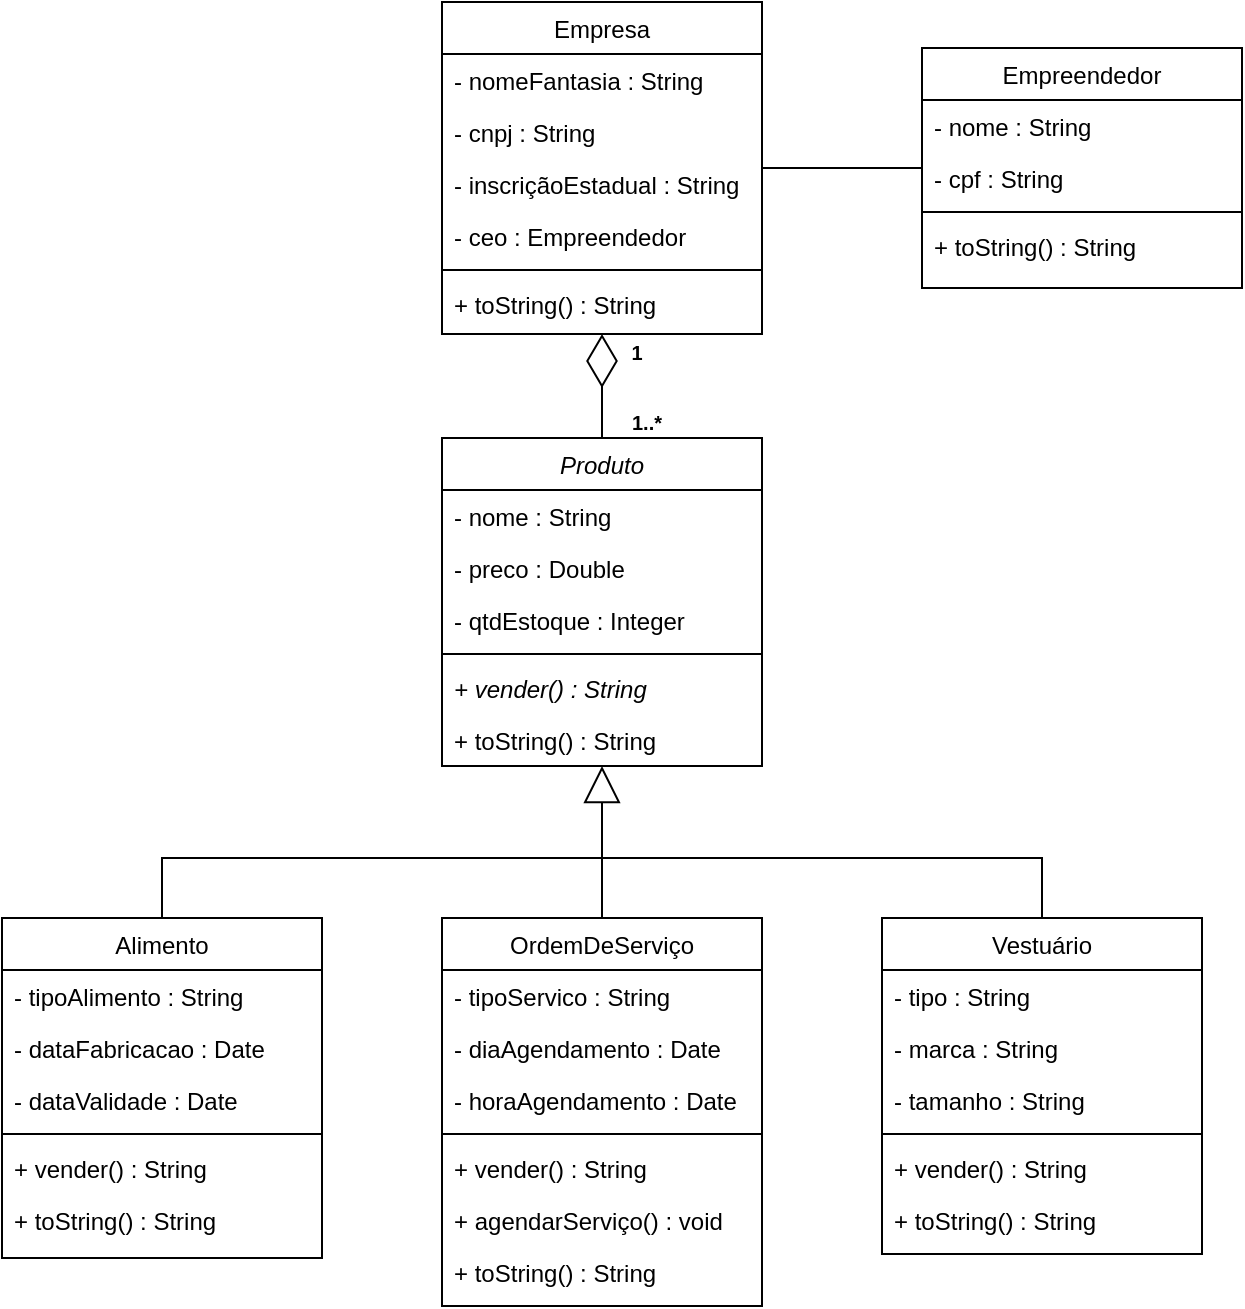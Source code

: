<mxfile version="16.6.3" type="device"><diagram id="C5RBs43oDa-KdzZeNtuy" name="Page-1"><mxGraphModel dx="754" dy="435" grid="0" gridSize="10" guides="1" tooltips="1" connect="1" arrows="1" fold="1" page="0" pageScale="1" pageWidth="827" pageHeight="1169" background="none" math="0" shadow="0"><root><mxCell id="WIyWlLk6GJQsqaUBKTNV-0"/><mxCell id="WIyWlLk6GJQsqaUBKTNV-1" parent="WIyWlLk6GJQsqaUBKTNV-0"/><mxCell id="zkfFHV4jXpPFQw0GAbJ--0" value="Produto" style="swimlane;fontStyle=2;align=center;verticalAlign=top;childLayout=stackLayout;horizontal=1;startSize=26;horizontalStack=0;resizeParent=1;resizeLast=0;collapsible=1;marginBottom=0;rounded=0;shadow=0;strokeWidth=1;" parent="WIyWlLk6GJQsqaUBKTNV-1" vertex="1"><mxGeometry x="360" y="250" width="160" height="164" as="geometry"><mxRectangle x="230" y="140" width="160" height="26" as="alternateBounds"/></mxGeometry></mxCell><mxCell id="zkfFHV4jXpPFQw0GAbJ--1" value="- nome : String" style="text;align=left;verticalAlign=top;spacingLeft=4;spacingRight=4;overflow=hidden;rotatable=0;points=[[0,0.5],[1,0.5]];portConstraint=eastwest;" parent="zkfFHV4jXpPFQw0GAbJ--0" vertex="1"><mxGeometry y="26" width="160" height="26" as="geometry"/></mxCell><mxCell id="zkfFHV4jXpPFQw0GAbJ--2" value="- preco : Double" style="text;align=left;verticalAlign=top;spacingLeft=4;spacingRight=4;overflow=hidden;rotatable=0;points=[[0,0.5],[1,0.5]];portConstraint=eastwest;rounded=0;shadow=0;html=0;" parent="zkfFHV4jXpPFQw0GAbJ--0" vertex="1"><mxGeometry y="52" width="160" height="26" as="geometry"/></mxCell><mxCell id="hxQ1O0fsuTuE8obJYea_-57" value="- qtdEstoque : Integer" style="text;align=left;verticalAlign=top;spacingLeft=4;spacingRight=4;overflow=hidden;rotatable=0;points=[[0,0.5],[1,0.5]];portConstraint=eastwest;rounded=0;shadow=0;html=0;" vertex="1" parent="zkfFHV4jXpPFQw0GAbJ--0"><mxGeometry y="78" width="160" height="26" as="geometry"/></mxCell><mxCell id="zkfFHV4jXpPFQw0GAbJ--4" value="" style="line;html=1;strokeWidth=1;align=left;verticalAlign=middle;spacingTop=-1;spacingLeft=3;spacingRight=3;rotatable=0;labelPosition=right;points=[];portConstraint=eastwest;" parent="zkfFHV4jXpPFQw0GAbJ--0" vertex="1"><mxGeometry y="104" width="160" height="8" as="geometry"/></mxCell><mxCell id="hxQ1O0fsuTuE8obJYea_-59" value="+ vender() : String" style="text;align=left;verticalAlign=top;spacingLeft=4;spacingRight=4;overflow=hidden;rotatable=0;points=[[0,0.5],[1,0.5]];portConstraint=eastwest;fontStyle=2" vertex="1" parent="zkfFHV4jXpPFQw0GAbJ--0"><mxGeometry y="112" width="160" height="26" as="geometry"/></mxCell><mxCell id="zkfFHV4jXpPFQw0GAbJ--5" value="+ toString() : String" style="text;align=left;verticalAlign=top;spacingLeft=4;spacingRight=4;overflow=hidden;rotatable=0;points=[[0,0.5],[1,0.5]];portConstraint=eastwest;fontStyle=0" parent="zkfFHV4jXpPFQw0GAbJ--0" vertex="1"><mxGeometry y="138" width="160" height="26" as="geometry"/></mxCell><mxCell id="zkfFHV4jXpPFQw0GAbJ--6" value="Alimento" style="swimlane;fontStyle=0;align=center;verticalAlign=top;childLayout=stackLayout;horizontal=1;startSize=26;horizontalStack=0;resizeParent=1;resizeLast=0;collapsible=1;marginBottom=0;rounded=0;shadow=0;strokeWidth=1;" parent="WIyWlLk6GJQsqaUBKTNV-1" vertex="1"><mxGeometry x="140" y="490" width="160" height="170" as="geometry"><mxRectangle x="120" y="460" width="160" height="26" as="alternateBounds"/></mxGeometry></mxCell><mxCell id="hxQ1O0fsuTuE8obJYea_-58" value="- tipoAlimento : String" style="text;align=left;verticalAlign=top;spacingLeft=4;spacingRight=4;overflow=hidden;rotatable=0;points=[[0,0.5],[1,0.5]];portConstraint=eastwest;rounded=0;shadow=0;html=0;" vertex="1" parent="zkfFHV4jXpPFQw0GAbJ--6"><mxGeometry y="26" width="160" height="26" as="geometry"/></mxCell><mxCell id="zkfFHV4jXpPFQw0GAbJ--8" value="- dataFabricacao : Date" style="text;align=left;verticalAlign=top;spacingLeft=4;spacingRight=4;overflow=hidden;rotatable=0;points=[[0,0.5],[1,0.5]];portConstraint=eastwest;rounded=0;shadow=0;html=0;" parent="zkfFHV4jXpPFQw0GAbJ--6" vertex="1"><mxGeometry y="52" width="160" height="26" as="geometry"/></mxCell><mxCell id="zkfFHV4jXpPFQw0GAbJ--7" value="- dataValidade : Date" style="text;align=left;verticalAlign=top;spacingLeft=4;spacingRight=4;overflow=hidden;rotatable=0;points=[[0,0.5],[1,0.5]];portConstraint=eastwest;" parent="zkfFHV4jXpPFQw0GAbJ--6" vertex="1"><mxGeometry y="78" width="160" height="26" as="geometry"/></mxCell><mxCell id="zkfFHV4jXpPFQw0GAbJ--9" value="" style="line;html=1;strokeWidth=1;align=left;verticalAlign=middle;spacingTop=-1;spacingLeft=3;spacingRight=3;rotatable=0;labelPosition=right;points=[];portConstraint=eastwest;" parent="zkfFHV4jXpPFQw0GAbJ--6" vertex="1"><mxGeometry y="104" width="160" height="8" as="geometry"/></mxCell><mxCell id="hxQ1O0fsuTuE8obJYea_-61" value="+ vender() : String" style="text;align=left;verticalAlign=top;spacingLeft=4;spacingRight=4;overflow=hidden;rotatable=0;points=[[0,0.5],[1,0.5]];portConstraint=eastwest;" vertex="1" parent="zkfFHV4jXpPFQw0GAbJ--6"><mxGeometry y="112" width="160" height="26" as="geometry"/></mxCell><mxCell id="zkfFHV4jXpPFQw0GAbJ--11" value="+ toString() : String" style="text;align=left;verticalAlign=top;spacingLeft=4;spacingRight=4;overflow=hidden;rotatable=0;points=[[0,0.5],[1,0.5]];portConstraint=eastwest;" parent="zkfFHV4jXpPFQw0GAbJ--6" vertex="1"><mxGeometry y="138" width="160" height="26" as="geometry"/></mxCell><mxCell id="hxQ1O0fsuTuE8obJYea_-0" value="OrdemDeServiço" style="swimlane;fontStyle=0;align=center;verticalAlign=top;childLayout=stackLayout;horizontal=1;startSize=26;horizontalStack=0;resizeParent=1;resizeLast=0;collapsible=1;marginBottom=0;rounded=0;shadow=0;strokeWidth=1;" vertex="1" parent="WIyWlLk6GJQsqaUBKTNV-1"><mxGeometry x="360" y="490" width="160" height="194" as="geometry"><mxRectangle x="360" y="460" width="160" height="26" as="alternateBounds"/></mxGeometry></mxCell><mxCell id="hxQ1O0fsuTuE8obJYea_-72" value="- tipoServico : String" style="text;align=left;verticalAlign=top;spacingLeft=4;spacingRight=4;overflow=hidden;rotatable=0;points=[[0,0.5],[1,0.5]];portConstraint=eastwest;" vertex="1" parent="hxQ1O0fsuTuE8obJYea_-0"><mxGeometry y="26" width="160" height="26" as="geometry"/></mxCell><mxCell id="hxQ1O0fsuTuE8obJYea_-1" value="- diaAgendamento : Date" style="text;align=left;verticalAlign=top;spacingLeft=4;spacingRight=4;overflow=hidden;rotatable=0;points=[[0,0.5],[1,0.5]];portConstraint=eastwest;" vertex="1" parent="hxQ1O0fsuTuE8obJYea_-0"><mxGeometry y="52" width="160" height="26" as="geometry"/></mxCell><mxCell id="hxQ1O0fsuTuE8obJYea_-2" value="- horaAgendamento : Date" style="text;align=left;verticalAlign=top;spacingLeft=4;spacingRight=4;overflow=hidden;rotatable=0;points=[[0,0.5],[1,0.5]];portConstraint=eastwest;rounded=0;shadow=0;html=0;" vertex="1" parent="hxQ1O0fsuTuE8obJYea_-0"><mxGeometry y="78" width="160" height="26" as="geometry"/></mxCell><mxCell id="hxQ1O0fsuTuE8obJYea_-3" value="" style="line;html=1;strokeWidth=1;align=left;verticalAlign=middle;spacingTop=-1;spacingLeft=3;spacingRight=3;rotatable=0;labelPosition=right;points=[];portConstraint=eastwest;" vertex="1" parent="hxQ1O0fsuTuE8obJYea_-0"><mxGeometry y="104" width="160" height="8" as="geometry"/></mxCell><mxCell id="hxQ1O0fsuTuE8obJYea_-63" value="+ vender() : String" style="text;align=left;verticalAlign=top;spacingLeft=4;spacingRight=4;overflow=hidden;rotatable=0;points=[[0,0.5],[1,0.5]];portConstraint=eastwest;" vertex="1" parent="hxQ1O0fsuTuE8obJYea_-0"><mxGeometry y="112" width="160" height="26" as="geometry"/></mxCell><mxCell id="hxQ1O0fsuTuE8obJYea_-60" value="+ agendarServiço() : void" style="text;align=left;verticalAlign=top;spacingLeft=4;spacingRight=4;overflow=hidden;rotatable=0;points=[[0,0.5],[1,0.5]];portConstraint=eastwest;" vertex="1" parent="hxQ1O0fsuTuE8obJYea_-0"><mxGeometry y="138" width="160" height="26" as="geometry"/></mxCell><mxCell id="hxQ1O0fsuTuE8obJYea_-5" value="+ toString() : String" style="text;align=left;verticalAlign=top;spacingLeft=4;spacingRight=4;overflow=hidden;rotatable=0;points=[[0,0.5],[1,0.5]];portConstraint=eastwest;" vertex="1" parent="hxQ1O0fsuTuE8obJYea_-0"><mxGeometry y="164" width="160" height="26" as="geometry"/></mxCell><mxCell id="hxQ1O0fsuTuE8obJYea_-11" value="Vestuário" style="swimlane;fontStyle=0;align=center;verticalAlign=top;childLayout=stackLayout;horizontal=1;startSize=26;horizontalStack=0;resizeParent=1;resizeLast=0;collapsible=1;marginBottom=0;rounded=0;shadow=0;strokeWidth=1;" vertex="1" parent="WIyWlLk6GJQsqaUBKTNV-1"><mxGeometry x="580" y="490" width="160" height="168" as="geometry"><mxRectangle x="130" y="380" width="160" height="26" as="alternateBounds"/></mxGeometry></mxCell><mxCell id="hxQ1O0fsuTuE8obJYea_-12" value="- tipo : String" style="text;align=left;verticalAlign=top;spacingLeft=4;spacingRight=4;overflow=hidden;rotatable=0;points=[[0,0.5],[1,0.5]];portConstraint=eastwest;" vertex="1" parent="hxQ1O0fsuTuE8obJYea_-11"><mxGeometry y="26" width="160" height="26" as="geometry"/></mxCell><mxCell id="hxQ1O0fsuTuE8obJYea_-13" value="- marca : String" style="text;align=left;verticalAlign=top;spacingLeft=4;spacingRight=4;overflow=hidden;rotatable=0;points=[[0,0.5],[1,0.5]];portConstraint=eastwest;rounded=0;shadow=0;html=0;" vertex="1" parent="hxQ1O0fsuTuE8obJYea_-11"><mxGeometry y="52" width="160" height="26" as="geometry"/></mxCell><mxCell id="hxQ1O0fsuTuE8obJYea_-64" value="- tamanho : String" style="text;align=left;verticalAlign=top;spacingLeft=4;spacingRight=4;overflow=hidden;rotatable=0;points=[[0,0.5],[1,0.5]];portConstraint=eastwest;rounded=0;shadow=0;html=0;" vertex="1" parent="hxQ1O0fsuTuE8obJYea_-11"><mxGeometry y="78" width="160" height="26" as="geometry"/></mxCell><mxCell id="hxQ1O0fsuTuE8obJYea_-14" value="" style="line;html=1;strokeWidth=1;align=left;verticalAlign=middle;spacingTop=-1;spacingLeft=3;spacingRight=3;rotatable=0;labelPosition=right;points=[];portConstraint=eastwest;" vertex="1" parent="hxQ1O0fsuTuE8obJYea_-11"><mxGeometry y="104" width="160" height="8" as="geometry"/></mxCell><mxCell id="hxQ1O0fsuTuE8obJYea_-62" value="+ vender() : String" style="text;align=left;verticalAlign=top;spacingLeft=4;spacingRight=4;overflow=hidden;rotatable=0;points=[[0,0.5],[1,0.5]];portConstraint=eastwest;" vertex="1" parent="hxQ1O0fsuTuE8obJYea_-11"><mxGeometry y="112" width="160" height="26" as="geometry"/></mxCell><mxCell id="hxQ1O0fsuTuE8obJYea_-16" value="+ toString() : String" style="text;align=left;verticalAlign=top;spacingLeft=4;spacingRight=4;overflow=hidden;rotatable=0;points=[[0,0.5],[1,0.5]];portConstraint=eastwest;" vertex="1" parent="hxQ1O0fsuTuE8obJYea_-11"><mxGeometry y="138" width="160" height="26" as="geometry"/></mxCell><mxCell id="hxQ1O0fsuTuE8obJYea_-30" value="Empresa" style="swimlane;fontStyle=0;align=center;verticalAlign=top;childLayout=stackLayout;horizontal=1;startSize=26;horizontalStack=0;resizeParent=1;resizeLast=0;collapsible=1;marginBottom=0;rounded=0;shadow=0;strokeWidth=1;" vertex="1" parent="WIyWlLk6GJQsqaUBKTNV-1"><mxGeometry x="360" y="32" width="160" height="166" as="geometry"><mxRectangle x="360" y="32" width="160" height="26" as="alternateBounds"/></mxGeometry></mxCell><mxCell id="hxQ1O0fsuTuE8obJYea_-31" value="- nomeFantasia : String" style="text;align=left;verticalAlign=top;spacingLeft=4;spacingRight=4;overflow=hidden;rotatable=0;points=[[0,0.5],[1,0.5]];portConstraint=eastwest;" vertex="1" parent="hxQ1O0fsuTuE8obJYea_-30"><mxGeometry y="26" width="160" height="26" as="geometry"/></mxCell><mxCell id="hxQ1O0fsuTuE8obJYea_-32" value="- cnpj : String" style="text;align=left;verticalAlign=top;spacingLeft=4;spacingRight=4;overflow=hidden;rotatable=0;points=[[0,0.5],[1,0.5]];portConstraint=eastwest;rounded=0;shadow=0;html=0;" vertex="1" parent="hxQ1O0fsuTuE8obJYea_-30"><mxGeometry y="52" width="160" height="26" as="geometry"/></mxCell><mxCell id="hxQ1O0fsuTuE8obJYea_-36" value="- inscriçãoEstadual : String" style="text;align=left;verticalAlign=top;spacingLeft=4;spacingRight=4;overflow=hidden;rotatable=0;points=[[0,0.5],[1,0.5]];portConstraint=eastwest;rounded=0;shadow=0;html=0;" vertex="1" parent="hxQ1O0fsuTuE8obJYea_-30"><mxGeometry y="78" width="160" height="26" as="geometry"/></mxCell><mxCell id="hxQ1O0fsuTuE8obJYea_-38" value="- ceo : Empreendedor" style="text;align=left;verticalAlign=top;spacingLeft=4;spacingRight=4;overflow=hidden;rotatable=0;points=[[0,0.5],[1,0.5]];portConstraint=eastwest;rounded=0;shadow=0;html=0;" vertex="1" parent="hxQ1O0fsuTuE8obJYea_-30"><mxGeometry y="104" width="160" height="26" as="geometry"/></mxCell><mxCell id="hxQ1O0fsuTuE8obJYea_-33" value="" style="line;html=1;strokeWidth=1;align=left;verticalAlign=middle;spacingTop=-1;spacingLeft=3;spacingRight=3;rotatable=0;labelPosition=right;points=[];portConstraint=eastwest;" vertex="1" parent="hxQ1O0fsuTuE8obJYea_-30"><mxGeometry y="130" width="160" height="8" as="geometry"/></mxCell><mxCell id="hxQ1O0fsuTuE8obJYea_-35" value="+ toString() : String" style="text;align=left;verticalAlign=top;spacingLeft=4;spacingRight=4;overflow=hidden;rotatable=0;points=[[0,0.5],[1,0.5]];portConstraint=eastwest;" vertex="1" parent="hxQ1O0fsuTuE8obJYea_-30"><mxGeometry y="138" width="160" height="26" as="geometry"/></mxCell><mxCell id="hxQ1O0fsuTuE8obJYea_-37" value="" style="endArrow=diamondThin;endFill=0;endSize=24;html=1;rounded=0;" edge="1" parent="WIyWlLk6GJQsqaUBKTNV-1" source="zkfFHV4jXpPFQw0GAbJ--0" target="hxQ1O0fsuTuE8obJYea_-30"><mxGeometry width="160" relative="1" as="geometry"><mxPoint x="410" y="410" as="sourcePoint"/><mxPoint x="570" y="410" as="targetPoint"/></mxGeometry></mxCell><mxCell id="hxQ1O0fsuTuE8obJYea_-39" value="Empreendedor" style="swimlane;fontStyle=0;align=center;verticalAlign=top;childLayout=stackLayout;horizontal=1;startSize=26;horizontalStack=0;resizeParent=1;resizeLast=0;collapsible=1;marginBottom=0;rounded=0;shadow=0;strokeWidth=1;" vertex="1" parent="WIyWlLk6GJQsqaUBKTNV-1"><mxGeometry x="600" y="55" width="160" height="120" as="geometry"><mxRectangle x="130" y="380" width="160" height="26" as="alternateBounds"/></mxGeometry></mxCell><mxCell id="hxQ1O0fsuTuE8obJYea_-40" value="- nome : String" style="text;align=left;verticalAlign=top;spacingLeft=4;spacingRight=4;overflow=hidden;rotatable=0;points=[[0,0.5],[1,0.5]];portConstraint=eastwest;" vertex="1" parent="hxQ1O0fsuTuE8obJYea_-39"><mxGeometry y="26" width="160" height="26" as="geometry"/></mxCell><mxCell id="hxQ1O0fsuTuE8obJYea_-41" value="- cpf : String" style="text;align=left;verticalAlign=top;spacingLeft=4;spacingRight=4;overflow=hidden;rotatable=0;points=[[0,0.5],[1,0.5]];portConstraint=eastwest;rounded=0;shadow=0;html=0;" vertex="1" parent="hxQ1O0fsuTuE8obJYea_-39"><mxGeometry y="52" width="160" height="26" as="geometry"/></mxCell><mxCell id="hxQ1O0fsuTuE8obJYea_-42" value="" style="line;html=1;strokeWidth=1;align=left;verticalAlign=middle;spacingTop=-1;spacingLeft=3;spacingRight=3;rotatable=0;labelPosition=right;points=[];portConstraint=eastwest;" vertex="1" parent="hxQ1O0fsuTuE8obJYea_-39"><mxGeometry y="78" width="160" height="8" as="geometry"/></mxCell><mxCell id="hxQ1O0fsuTuE8obJYea_-43" value="+ toString() : String" style="text;align=left;verticalAlign=top;spacingLeft=4;spacingRight=4;overflow=hidden;rotatable=0;points=[[0,0.5],[1,0.5]];portConstraint=eastwest;fontStyle=0" vertex="1" parent="hxQ1O0fsuTuE8obJYea_-39"><mxGeometry y="86" width="160" height="26" as="geometry"/></mxCell><mxCell id="hxQ1O0fsuTuE8obJYea_-73" value="" style="endArrow=block;endSize=16;endFill=0;html=1;rounded=0;" edge="1" parent="WIyWlLk6GJQsqaUBKTNV-1" source="hxQ1O0fsuTuE8obJYea_-0" target="zkfFHV4jXpPFQw0GAbJ--5"><mxGeometry width="160" relative="1" as="geometry"><mxPoint x="420" y="420" as="sourcePoint"/><mxPoint x="580" y="420" as="targetPoint"/></mxGeometry></mxCell><mxCell id="hxQ1O0fsuTuE8obJYea_-74" value="" style="endArrow=none;html=1;edgeStyle=orthogonalEdgeStyle;rounded=0;" edge="1" parent="WIyWlLk6GJQsqaUBKTNV-1" source="zkfFHV4jXpPFQw0GAbJ--6"><mxGeometry relative="1" as="geometry"><mxPoint x="230" y="430" as="sourcePoint"/><mxPoint x="440" y="460" as="targetPoint"/><Array as="points"><mxPoint x="220" y="460"/></Array></mxGeometry></mxCell><mxCell id="hxQ1O0fsuTuE8obJYea_-77" value="" style="endArrow=none;html=1;edgeStyle=orthogonalEdgeStyle;rounded=0;entryX=0.5;entryY=0;entryDx=0;entryDy=0;" edge="1" parent="WIyWlLk6GJQsqaUBKTNV-1" target="hxQ1O0fsuTuE8obJYea_-11"><mxGeometry relative="1" as="geometry"><mxPoint x="440" y="460" as="sourcePoint"/><mxPoint x="660" y="480" as="targetPoint"/><Array as="points"><mxPoint x="660" y="460"/></Array></mxGeometry></mxCell><mxCell id="hxQ1O0fsuTuE8obJYea_-79" value="1..*" style="text;html=1;align=center;verticalAlign=middle;resizable=0;points=[];autosize=1;strokeColor=none;fillColor=none;fontSize=10;fontStyle=1" vertex="1" parent="WIyWlLk6GJQsqaUBKTNV-1"><mxGeometry x="449" y="234" width="25" height="16" as="geometry"/></mxCell><mxCell id="hxQ1O0fsuTuE8obJYea_-80" value="1" style="text;html=1;align=center;verticalAlign=middle;resizable=0;points=[];autosize=1;strokeColor=none;fillColor=none;fontSize=10;fontStyle=1" vertex="1" parent="WIyWlLk6GJQsqaUBKTNV-1"><mxGeometry x="449" y="199" width="16" height="16" as="geometry"/></mxCell><mxCell id="hxQ1O0fsuTuE8obJYea_-81" value="" style="line;strokeWidth=1;fillColor=none;align=left;verticalAlign=middle;spacingTop=-1;spacingLeft=3;spacingRight=3;rotatable=0;labelPosition=right;points=[];portConstraint=eastwest;fontSize=10;" vertex="1" parent="WIyWlLk6GJQsqaUBKTNV-1"><mxGeometry x="520" y="111" width="80" height="8" as="geometry"/></mxCell></root></mxGraphModel></diagram></mxfile>